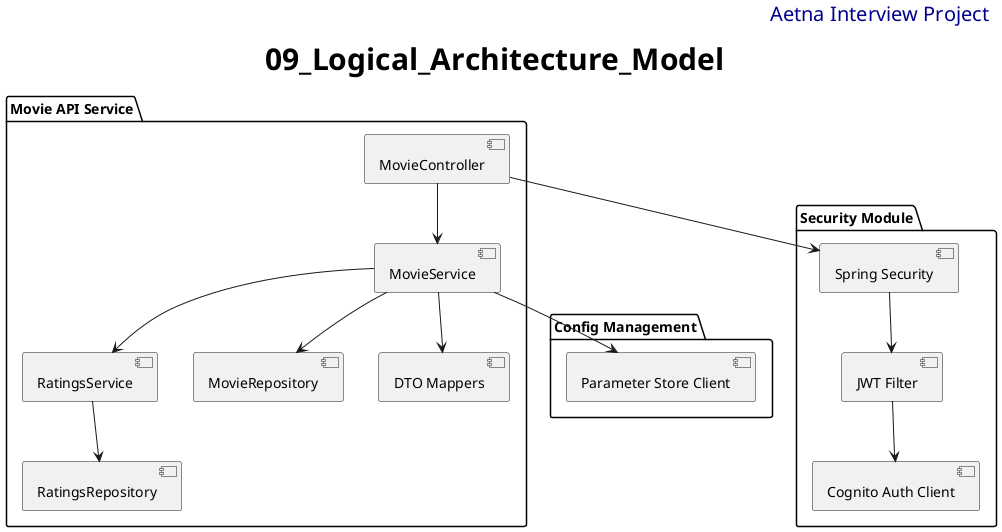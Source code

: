 @startuml 09_Logical_Architecture_Model                                                                                                                                                                                                                                                                                                                                                                                                                                                                                                                                                                                                                                                                                                                                                                                                                                                                                                                                                                                                                                                                                                                                                                                                                                                                                                                                                                                                                                                                                                                                                                                                                                                                                                                                                                                                                                                                                                                                                                                                                                                                                                                                                                                                                                                                                                                                                                                                                                                                                                                                                                                                                                                                                                                                                                                                                                                                                                                                                                                                                                                                                                     
' Set the font size and color for the new title
skinparam HeaderFontSize 20
skinparam HeaderFontColor #00008B
header Aetna Interview Project

' Existing title
skinparam titleFontSize 30
title 09_Logical_Architecture_Model

' Define major components
package "Movie API Service" {
    [MovieController]
    [MovieService]
    [RatingsService]
    [MovieRepository]
    [RatingsRepository]
    [DTO Mappers]
}

package "Security Module" {
    [Spring Security]
    [JWT Filter]
    [Cognito Auth Client]
}

package "Config Management" {
    [Parameter Store Client]
}

' Define interactions
[MovieController] --> [MovieService]
[MovieService] --> [MovieRepository]
[MovieService] --> [RatingsService]
[RatingsService] --> [RatingsRepository]
[MovieService] --> [DTO Mappers]
[MovieController] --> [Spring Security]
[Spring Security] --> [JWT Filter]
[JWT Filter] --> [Cognito Auth Client]

[MovieService] --> [Parameter Store Client]

@enduml
